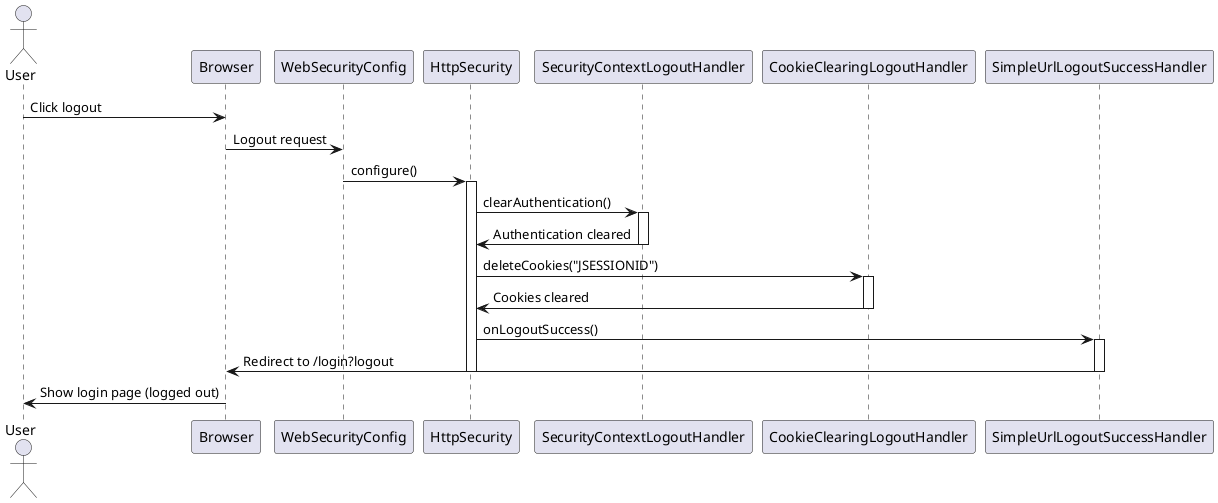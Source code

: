 @startuml
actor User as user
participant "Browser" as browser
participant "WebSecurityConfig" as webSecConfig
participant "HttpSecurity" as httpSec
participant "SecurityContextLogoutHandler" as secContextLogoutHandler
participant "CookieClearingLogoutHandler" as cookieClearingLogoutHandler
participant "SimpleUrlLogoutSuccessHandler" as simpleUrlLogoutSuccessHandler

user -> browser : Click logout
browser -> webSecConfig : Logout request
webSecConfig -> httpSec : configure()
activate httpSec

httpSec -> secContextLogoutHandler : clearAuthentication()
activate secContextLogoutHandler
secContextLogoutHandler -> httpSec : Authentication cleared
deactivate secContextLogoutHandler

httpSec -> cookieClearingLogoutHandler : deleteCookies("JSESSIONID")
activate cookieClearingLogoutHandler
cookieClearingLogoutHandler -> httpSec : Cookies cleared
deactivate cookieClearingLogoutHandler

httpSec -> simpleUrlLogoutSuccessHandler : onLogoutSuccess()
activate simpleUrlLogoutSuccessHandler
simpleUrlLogoutSuccessHandler -> browser : Redirect to /login?logout
deactivate simpleUrlLogoutSuccessHandler

deactivate httpSec
browser -> user : Show login page (logged out)
@enduml